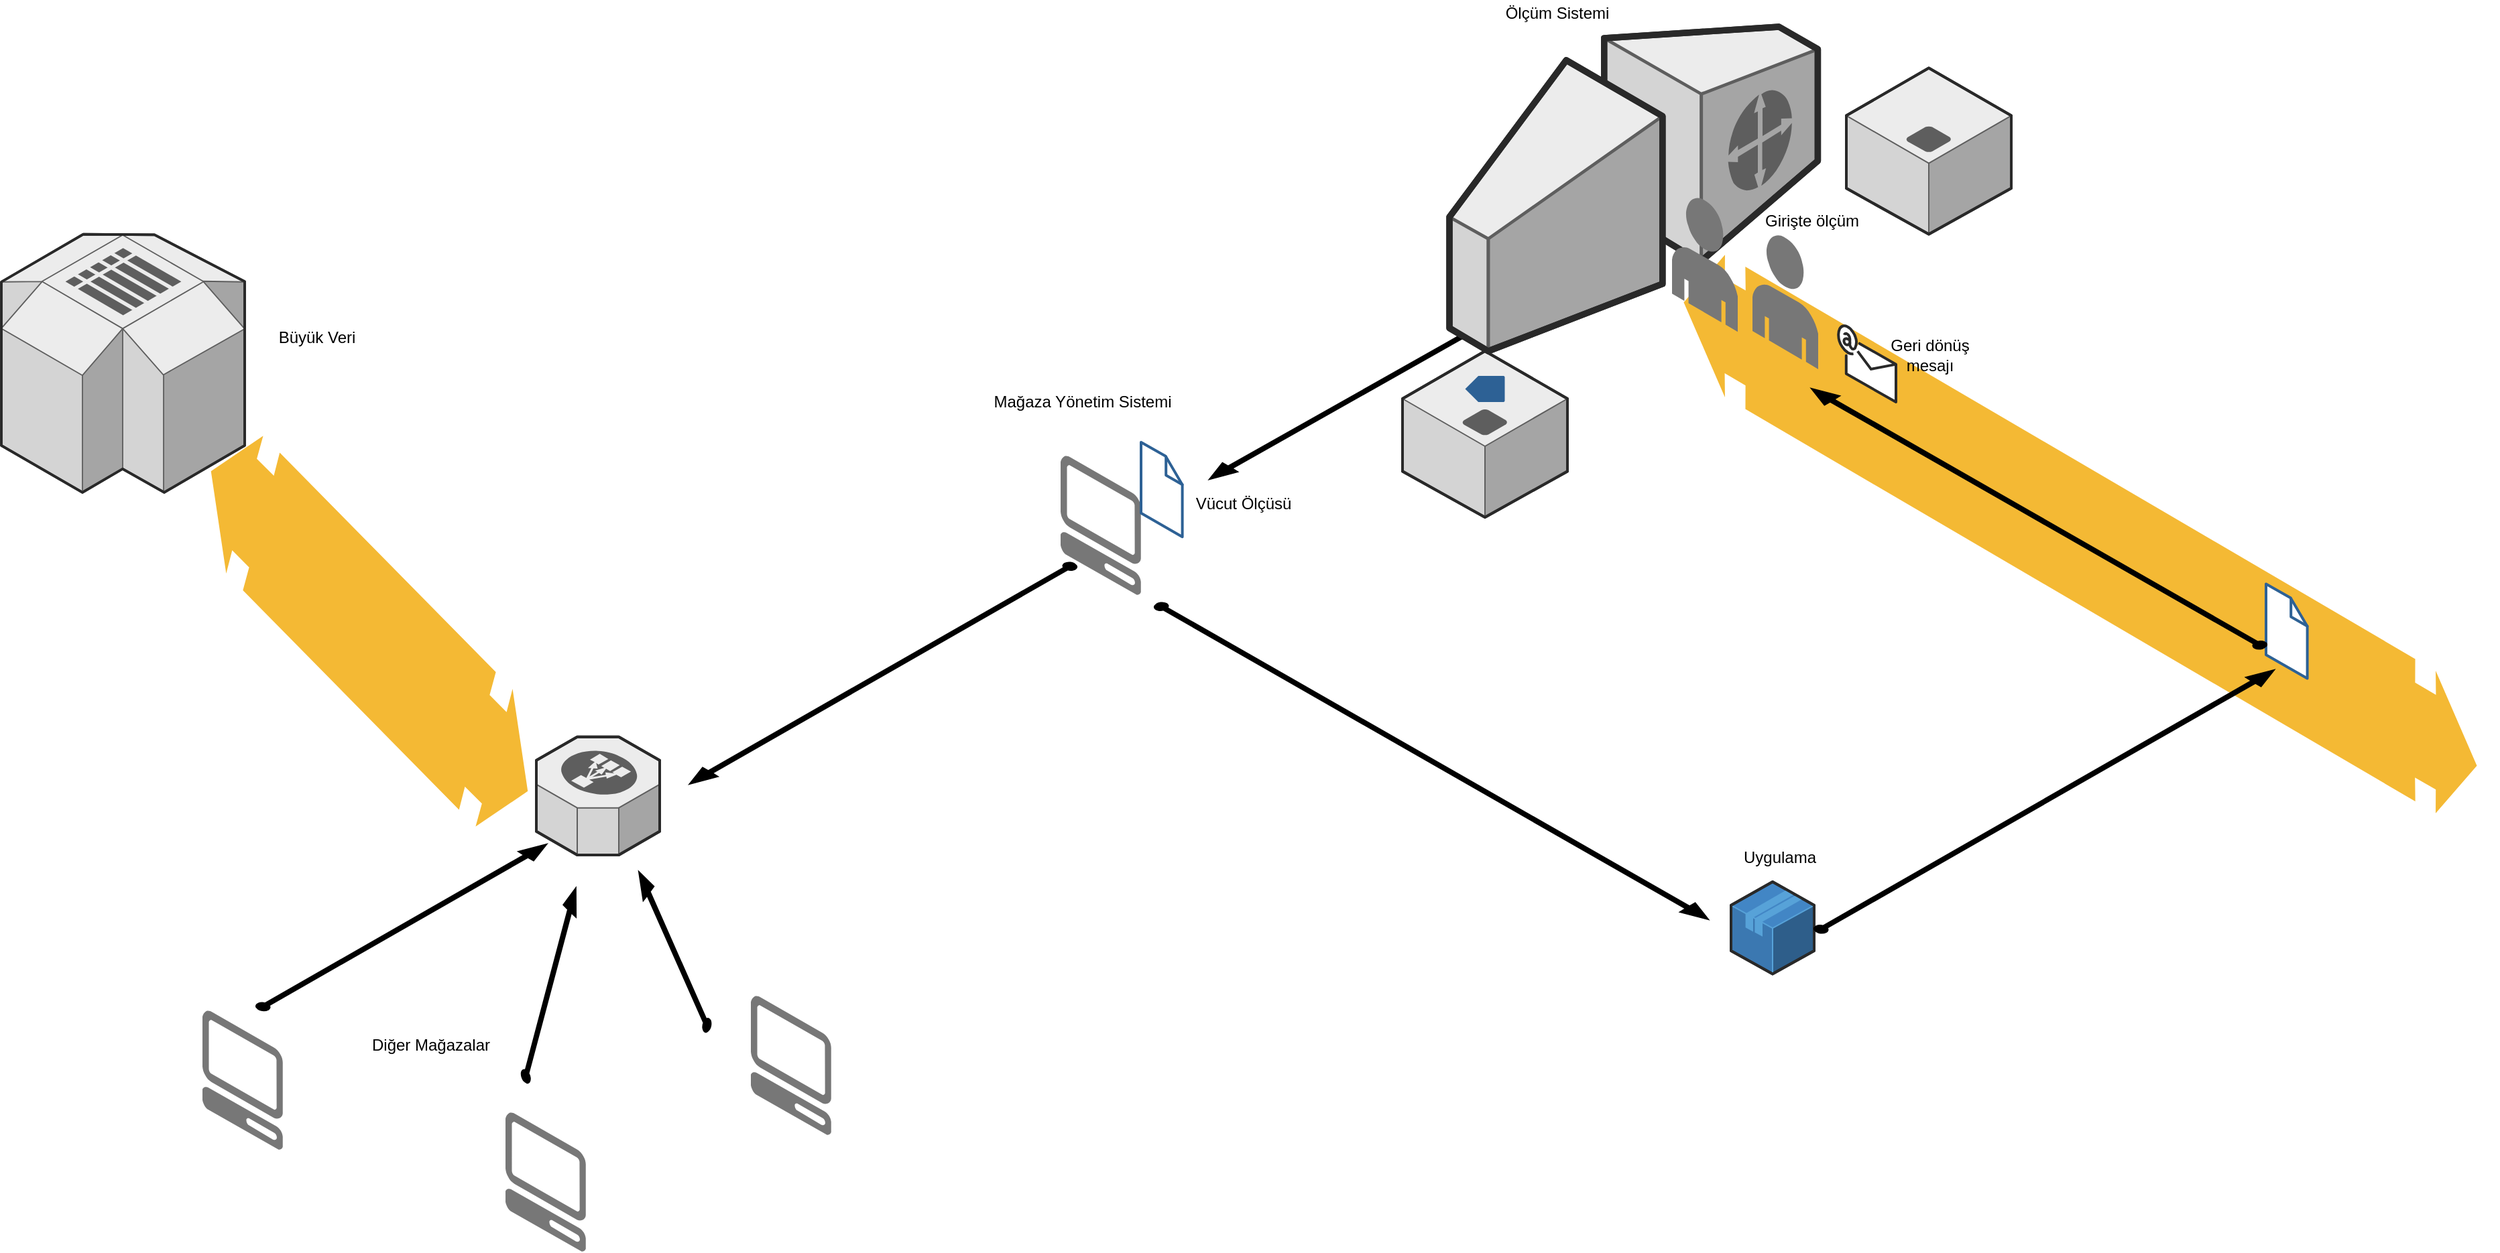 <mxfile version="14.1.1" type="device"><diagram name="Page-1" id="aaaa8250-4180-3840-79b5-4cada1eebb92"><mxGraphModel dx="2272" dy="772" grid="1" gridSize="10" guides="1" tooltips="1" connect="1" arrows="1" fold="1" page="1" pageScale="1" pageWidth="850" pageHeight="1100" background="#ffffff" math="0" shadow="0"><root><mxCell id="0"/><mxCell id="1" parent="0"/><mxCell id="1a8abee3a6cfdf20-38" value="" style="verticalLabelPosition=bottom;html=1;verticalAlign=top;strokeWidth=1;dashed=0;shape=mxgraph.aws3d.flatDoubleEdge;fillColor=#000000;aspect=fixed;rounded=1;shadow=0;comic=0;fontFamily=Verdana;fontSize=12;flipV=1;rotation=60;" parent="1" vertex="1"><mxGeometry x="1217.5" y="650" width="626" height="357" as="geometry"/></mxCell><mxCell id="1a8abee3a6cfdf20-28" value="" style="verticalLabelPosition=bottom;html=1;verticalAlign=top;strokeWidth=1;dashed=0;shape=mxgraph.aws3d.flatDoubleEdge;fillColor=#000000;aspect=fixed;rounded=1;shadow=0;comic=0;fontFamily=Verdana;fontSize=12;flipV=1;rotation=75;" parent="1" vertex="1"><mxGeometry x="93.17" y="809" width="322.63" height="184" as="geometry"/></mxCell><mxCell id="1a8abee3a6cfdf20-6" value="" style="verticalLabelPosition=bottom;html=1;verticalAlign=top;strokeWidth=1;dashed=0;shape=mxgraph.aws3d.elasticLoadBalancing;fillColor=#ECECEC;strokeColor=#5E5E5E;aspect=fixed;rounded=1;shadow=0;comic=0;fontSize=12;" parent="1" vertex="1"><mxGeometry x="379" y="979.83" width="92" height="88.17" as="geometry"/></mxCell><mxCell id="1a8abee3a6cfdf20-15" value="" style="verticalLabelPosition=bottom;html=1;verticalAlign=top;strokeWidth=1;dashed=0;shape=mxgraph.aws3d.application_server;fillColor=#ECECEC;strokeColor=#5E5E5E;aspect=fixed;rounded=1;shadow=0;comic=0;fontSize=12" parent="1" vertex="1"><mxGeometry x="1356" y="480.8" width="123" height="124" as="geometry"/></mxCell><mxCell id="1a8abee3a6cfdf20-17" value="" style="verticalLabelPosition=bottom;html=1;verticalAlign=top;strokeWidth=1;dashed=0;shape=mxgraph.aws3d.application_server;fillColor=#ECECEC;strokeColor=#5E5E5E;aspect=fixed;rounded=1;shadow=0;comic=0;fontSize=12" parent="1" vertex="1"><mxGeometry x="1025" y="692" width="123" height="124" as="geometry"/></mxCell><mxCell id="1a8abee3a6cfdf20-36" value="" style="verticalLabelPosition=bottom;html=1;verticalAlign=top;strokeWidth=1;dashed=0;shape=mxgraph.aws3d.arrowSW;fillColor=#000000;aspect=fixed;rounded=1;shadow=0;comic=0;fontFamily=Verdana;fontSize=12" parent="1" vertex="1"><mxGeometry x="881" y="677.6" width="195" height="110" as="geometry"/></mxCell><mxCell id="mGWpZ1tYrEMdX2QJf0S5-1" value="" style="verticalLabelPosition=bottom;html=1;verticalAlign=top;strokeWidth=1;align=center;outlineConnect=0;dashed=0;outlineConnect=0;shape=mxgraph.aws3d.customerGateway;fillColor=#ECECEC;strokeColor=#5E5E5E;aspect=fixed;rotation=0;" vertex="1" parent="1"><mxGeometry x="1060" y="450" width="274.72" height="242" as="geometry"/></mxCell><mxCell id="mGWpZ1tYrEMdX2QJf0S5-3" value="" style="verticalLabelPosition=bottom;html=1;verticalAlign=top;strokeWidth=1;align=center;outlineConnect=0;dashed=0;outlineConnect=0;shape=mxgraph.aws3d.client;aspect=fixed;strokeColor=none;fillColor=#777777;" vertex="1" parent="1"><mxGeometry x="770" y="770" width="60" height="104" as="geometry"/></mxCell><mxCell id="mGWpZ1tYrEMdX2QJf0S5-4" value="" style="verticalLabelPosition=bottom;html=1;verticalAlign=top;strokeWidth=1;align=center;outlineConnect=0;dashed=0;outlineConnect=0;shape=mxgraph.aws3d.file;aspect=fixed;strokeColor=#2d6195;fillColor=#ffffff;" vertex="1" parent="1"><mxGeometry x="830" y="760" width="30.8" height="70.6" as="geometry"/></mxCell><mxCell id="mGWpZ1tYrEMdX2QJf0S5-5" value="" style="verticalLabelPosition=bottom;html=1;verticalAlign=top;strokeWidth=1;align=center;outlineConnect=0;dashed=0;outlineConnect=0;shape=mxgraph.aws3d.simpleDb2;fillColor=#ECECEC;strokeColor=#5E5E5E;aspect=fixed;" vertex="1" parent="1"><mxGeometry x="-20" y="604.8" width="181.5" height="192.6" as="geometry"/></mxCell><mxCell id="mGWpZ1tYrEMdX2QJf0S5-6" value="" style="verticalLabelPosition=bottom;html=1;verticalAlign=top;strokeWidth=1;align=center;outlineConnect=0;dashed=0;outlineConnect=0;shape=mxgraph.aws3d.arrowNE;fillColor=#000000;aspect=fixed;rotation=-180;" vertex="1" parent="1"><mxGeometry x="493.31" y="850" width="288.69" height="164.97" as="geometry"/></mxCell><mxCell id="mGWpZ1tYrEMdX2QJf0S5-7" value="" style="verticalLabelPosition=bottom;html=1;verticalAlign=top;strokeWidth=1;align=center;outlineConnect=0;dashed=0;outlineConnect=0;shape=mxgraph.aws3d.arrowNE;fillColor=#000000;aspect=fixed;" vertex="1" parent="1"><mxGeometry x="170" y="1060" width="216.65" height="123.8" as="geometry"/></mxCell><mxCell id="mGWpZ1tYrEMdX2QJf0S5-8" value="" style="verticalLabelPosition=bottom;html=1;verticalAlign=top;strokeWidth=1;align=center;outlineConnect=0;dashed=0;outlineConnect=0;shape=mxgraph.aws3d.arrowNE;fillColor=#000000;aspect=fixed;rotation=-84;" vertex="1" parent="1"><mxGeometry x="425" y="1108" width="113.75" height="65" as="geometry"/></mxCell><mxCell id="mGWpZ1tYrEMdX2QJf0S5-9" value="" style="verticalLabelPosition=bottom;html=1;verticalAlign=top;strokeWidth=1;align=center;outlineConnect=0;dashed=0;outlineConnect=0;shape=mxgraph.aws3d.arrowNW;fillColor=#000000;aspect=fixed;rotation=75;" vertex="1" parent="1"><mxGeometry x="323.56" y="1128.26" width="131.25" height="75" as="geometry"/></mxCell><mxCell id="mGWpZ1tYrEMdX2QJf0S5-13" value="" style="verticalLabelPosition=bottom;html=1;verticalAlign=top;strokeWidth=1;align=center;outlineConnect=0;dashed=0;outlineConnect=0;shape=mxgraph.aws3d.arrowSE;fillColor=#000000;aspect=fixed;" vertex="1" parent="1"><mxGeometry x="840" y="880" width="413" height="236" as="geometry"/></mxCell><mxCell id="mGWpZ1tYrEMdX2QJf0S5-14" value="" style="verticalLabelPosition=bottom;html=1;verticalAlign=top;strokeWidth=1;align=center;outlineConnect=0;dashed=0;outlineConnect=0;shape=mxgraph.aws3d.end_user;strokeColor=none;fillColor=#777777;aspect=fixed;" vertex="1" parent="1"><mxGeometry x="1226" y="577.14" width="49" height="100.46" as="geometry"/></mxCell><mxCell id="mGWpZ1tYrEMdX2QJf0S5-15" value="" style="verticalLabelPosition=bottom;html=1;verticalAlign=top;strokeWidth=1;align=center;outlineConnect=0;dashed=0;outlineConnect=0;shape=mxgraph.aws3d.end_user;strokeColor=none;fillColor=#777777;aspect=fixed;" vertex="1" parent="1"><mxGeometry x="1286" y="605" width="49" height="100.46" as="geometry"/></mxCell><mxCell id="mGWpZ1tYrEMdX2QJf0S5-16" value="" style="verticalLabelPosition=bottom;html=1;verticalAlign=top;strokeWidth=1;align=center;outlineConnect=0;dashed=0;outlineConnect=0;shape=mxgraph.aws3d.file;aspect=fixed;strokeColor=#2d6195;fillColor=#ffffff;" vertex="1" parent="1"><mxGeometry x="1669" y="865.7" width="30.8" height="70.6" as="geometry"/></mxCell><mxCell id="mGWpZ1tYrEMdX2QJf0S5-17" value="" style="verticalLabelPosition=bottom;html=1;verticalAlign=top;strokeWidth=1;align=center;outlineConnect=0;dashed=0;outlineConnect=0;shape=mxgraph.aws3d.application;fillColor=#4286c5;strokeColor=#57A2D8;aspect=fixed;" vertex="1" parent="1"><mxGeometry x="1270" y="1088" width="62" height="68.8" as="geometry"/></mxCell><mxCell id="mGWpZ1tYrEMdX2QJf0S5-18" value="" style="verticalLabelPosition=bottom;html=1;verticalAlign=top;strokeWidth=1;align=center;outlineConnect=0;dashed=0;outlineConnect=0;shape=mxgraph.aws3d.arrowNE;fillColor=#000000;aspect=fixed;" vertex="1" parent="1"><mxGeometry x="1332" y="930" width="343" height="196" as="geometry"/></mxCell><mxCell id="mGWpZ1tYrEMdX2QJf0S5-19" value="" style="verticalLabelPosition=bottom;html=1;verticalAlign=top;strokeWidth=1;align=center;outlineConnect=0;dashed=0;outlineConnect=0;shape=mxgraph.aws3d.arrowNW;fillColor=#000000;aspect=fixed;" vertex="1" parent="1"><mxGeometry x="1330" y="720" width="339.5" height="194" as="geometry"/></mxCell><mxCell id="mGWpZ1tYrEMdX2QJf0S5-20" value="" style="verticalLabelPosition=bottom;html=1;verticalAlign=top;strokeWidth=1;align=center;outlineConnect=0;dashed=0;outlineConnect=0;shape=mxgraph.aws3d.email;aspect=fixed;strokeColor=#292929;" vertex="1" parent="1"><mxGeometry x="1350" y="673" width="43" height="57.0" as="geometry"/></mxCell><mxCell id="mGWpZ1tYrEMdX2QJf0S5-21" value="" style="verticalLabelPosition=bottom;html=1;verticalAlign=top;strokeWidth=1;align=center;outlineConnect=0;dashed=0;outlineConnect=0;shape=mxgraph.aws3d.reference;aspect=fixed;" vertex="1" parent="1"><mxGeometry x="1071.75" y="710.5" width="29.5" height="19.5" as="geometry"/></mxCell><mxCell id="mGWpZ1tYrEMdX2QJf0S5-22" value="" style="verticalLabelPosition=bottom;html=1;verticalAlign=top;strokeWidth=1;align=center;outlineConnect=0;dashed=0;outlineConnect=0;shape=mxgraph.aws3d.client;aspect=fixed;strokeColor=none;fillColor=#777777;" vertex="1" parent="1"><mxGeometry x="130" y="1184" width="60" height="104" as="geometry"/></mxCell><mxCell id="mGWpZ1tYrEMdX2QJf0S5-23" value="" style="verticalLabelPosition=bottom;html=1;verticalAlign=top;strokeWidth=1;align=center;outlineConnect=0;dashed=0;outlineConnect=0;shape=mxgraph.aws3d.client;aspect=fixed;strokeColor=none;fillColor=#777777;" vertex="1" parent="1"><mxGeometry x="356" y="1260" width="60" height="104" as="geometry"/></mxCell><mxCell id="mGWpZ1tYrEMdX2QJf0S5-24" value="" style="verticalLabelPosition=bottom;html=1;verticalAlign=top;strokeWidth=1;align=center;outlineConnect=0;dashed=0;outlineConnect=0;shape=mxgraph.aws3d.client;aspect=fixed;strokeColor=none;fillColor=#777777;" vertex="1" parent="1"><mxGeometry x="539" y="1173" width="60" height="104" as="geometry"/></mxCell><mxCell id="mGWpZ1tYrEMdX2QJf0S5-25" value="Mağaza Yönetim Sistemi" style="text;html=1;align=center;verticalAlign=middle;resizable=0;points=[];autosize=1;" vertex="1" parent="1"><mxGeometry x="710.8" y="720" width="150" height="20" as="geometry"/></mxCell><mxCell id="mGWpZ1tYrEMdX2QJf0S5-26" value="Vücut Ölçüsü" style="text;html=1;align=center;verticalAlign=middle;resizable=0;points=[];autosize=1;" vertex="1" parent="1"><mxGeometry x="860.8" y="796" width="90" height="20" as="geometry"/></mxCell><mxCell id="mGWpZ1tYrEMdX2QJf0S5-27" value="Girişte ölçüm&lt;br&gt;" style="text;html=1;align=center;verticalAlign=middle;resizable=0;points=[];autosize=1;" vertex="1" parent="1"><mxGeometry x="1285" y="585" width="90" height="20" as="geometry"/></mxCell><mxCell id="mGWpZ1tYrEMdX2QJf0S5-28" value="Geri dönüş&lt;br&gt;mesajı" style="text;html=1;align=center;verticalAlign=middle;resizable=0;points=[];autosize=1;" vertex="1" parent="1"><mxGeometry x="1382.5" y="680.46" width="70" height="30" as="geometry"/></mxCell><mxCell id="mGWpZ1tYrEMdX2QJf0S5-29" value="Uygulama" style="text;html=1;align=center;verticalAlign=middle;resizable=0;points=[];autosize=1;" vertex="1" parent="1"><mxGeometry x="1271" y="1060" width="70" height="20" as="geometry"/></mxCell><mxCell id="mGWpZ1tYrEMdX2QJf0S5-30" value="Diğer Mağazalar" style="text;html=1;align=center;verticalAlign=middle;resizable=0;points=[];autosize=1;" vertex="1" parent="1"><mxGeometry x="250" y="1200" width="100" height="20" as="geometry"/></mxCell><mxCell id="mGWpZ1tYrEMdX2QJf0S5-31" value="Büyük Veri" style="text;html=1;align=center;verticalAlign=middle;resizable=0;points=[];autosize=1;" vertex="1" parent="1"><mxGeometry x="180" y="672" width="70" height="20" as="geometry"/></mxCell><mxCell id="mGWpZ1tYrEMdX2QJf0S5-32" value="Ölçüm Sistemi" style="text;html=1;align=center;verticalAlign=middle;resizable=0;points=[];autosize=1;" vertex="1" parent="1"><mxGeometry x="1095" y="430" width="90" height="20" as="geometry"/></mxCell></root></mxGraphModel></diagram></mxfile>